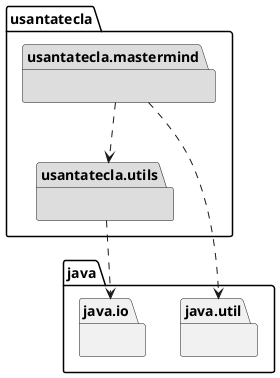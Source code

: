 @startuml arquitectura
package usantatecla.mastermind #DDDDDD { }
package java.util{ }
package usantatecla.utils #DDDDDD { }
package java.io{ }

usantatecla.mastermind .down.> java.util
usantatecla.mastermind .down.> usantatecla.utils
usantatecla.utils .down.> java.io
@enduml
